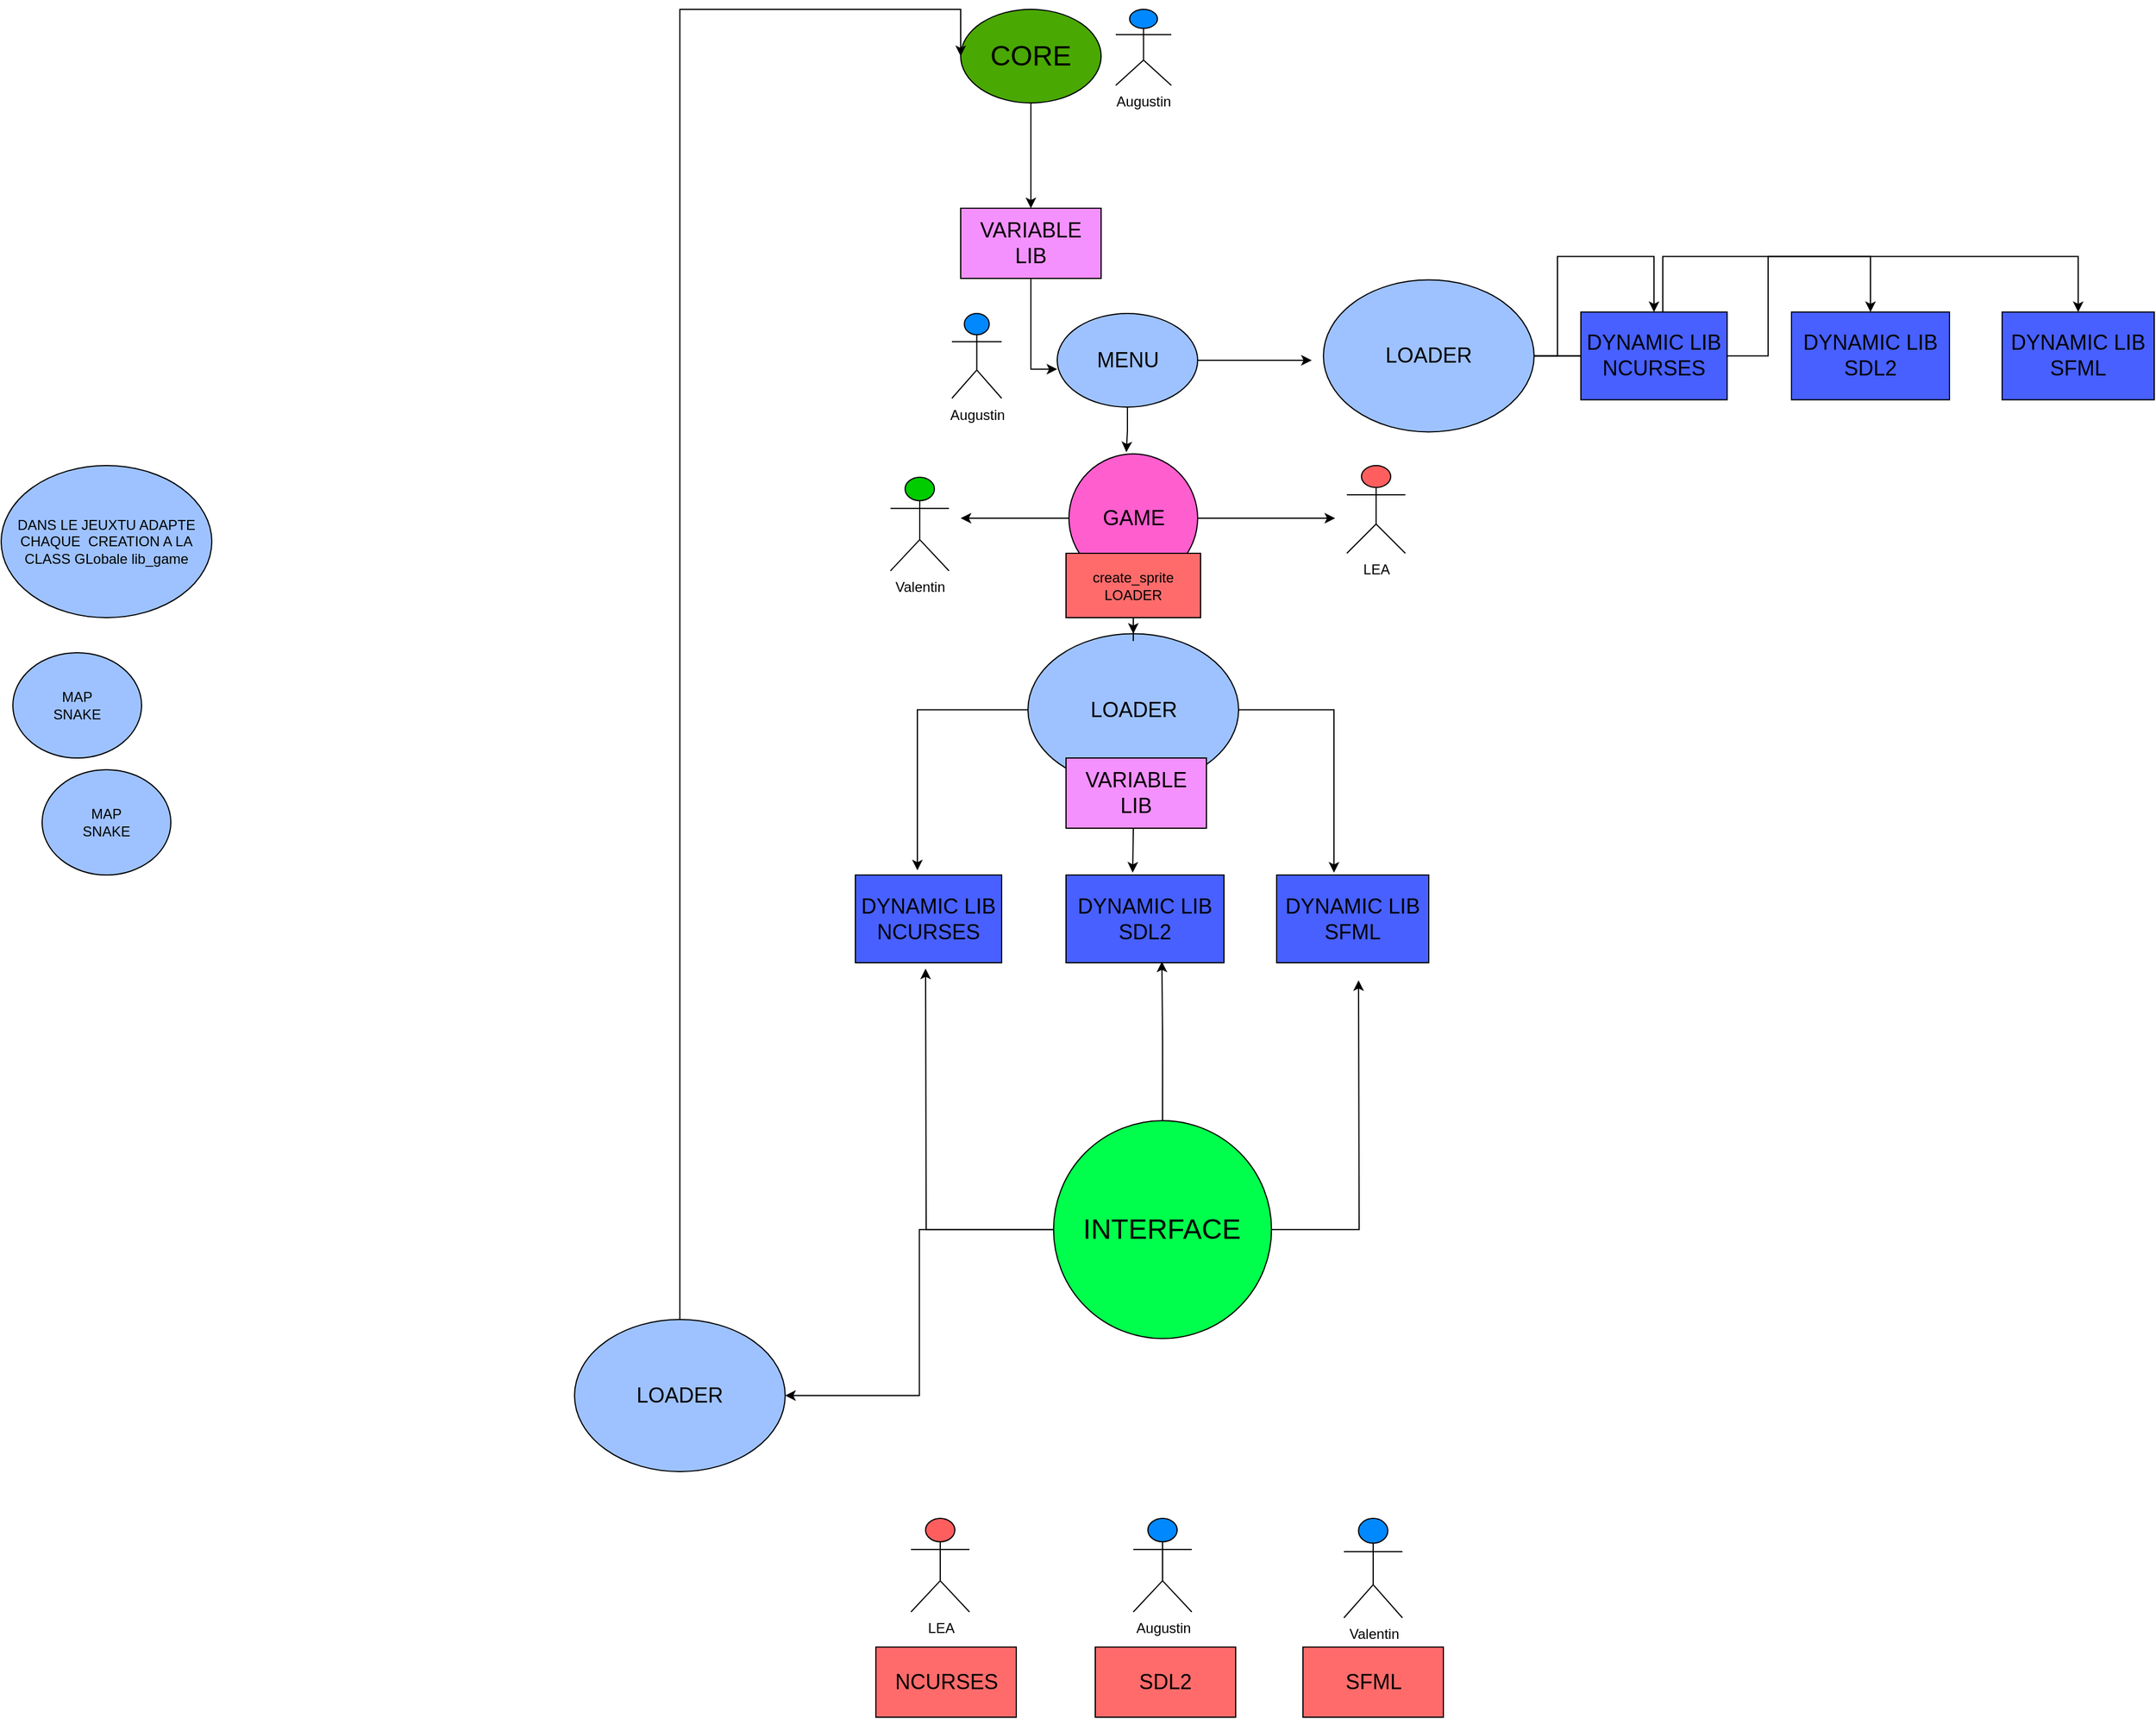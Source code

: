 <mxfile version="24.0.7" type="github">
  <diagram name="Page-1" id="uxXfwcOaLtUjLL9CyZGj">
    <mxGraphModel dx="6250" dy="3595" grid="1" gridSize="10" guides="1" tooltips="1" connect="1" arrows="1" fold="1" page="1" pageScale="1" pageWidth="850" pageHeight="1100" math="0" shadow="0">
      <root>
        <mxCell id="0" />
        <mxCell id="1" parent="0" />
        <mxCell id="rjocITY-BjAMYuqfXkVi-3" value="&lt;font style=&quot;font-size: 18px;&quot;&gt;NCURSES&lt;/font&gt;" style="rounded=0;whiteSpace=wrap;html=1;fillColor=#FF6B6B;" parent="1" vertex="1">
          <mxGeometry x="457.5" y="1240" width="120" height="60" as="geometry" />
        </mxCell>
        <mxCell id="rjocITY-BjAMYuqfXkVi-4" value="&lt;div&gt;&lt;font style=&quot;font-size: 18px;&quot;&gt;SFML&lt;/font&gt;&lt;/div&gt;" style="rounded=0;whiteSpace=wrap;html=1;fillColor=#FF6B6B;" parent="1" vertex="1">
          <mxGeometry x="822.5" y="1240" width="120" height="60" as="geometry" />
        </mxCell>
        <mxCell id="rjocITY-BjAMYuqfXkVi-5" value="&lt;font style=&quot;font-size: 18px;&quot;&gt;SDL2&lt;/font&gt;" style="rounded=0;whiteSpace=wrap;html=1;fillColor=#FF6B6B;" parent="1" vertex="1">
          <mxGeometry x="645" y="1240" width="120" height="60" as="geometry" />
        </mxCell>
        <mxCell id="rjocITY-BjAMYuqfXkVi-26" style="edgeStyle=orthogonalEdgeStyle;rounded=0;orthogonalLoop=1;jettySize=auto;html=1;" parent="1" source="rjocITY-BjAMYuqfXkVi-8" target="rjocITY-BjAMYuqfXkVi-25" edge="1">
          <mxGeometry relative="1" as="geometry" />
        </mxCell>
        <mxCell id="rjocITY-BjAMYuqfXkVi-8" value="&lt;font style=&quot;font-size: 24px;&quot;&gt;CORE&lt;/font&gt;" style="ellipse;whiteSpace=wrap;html=1;fillColor=#4AA802;" parent="1" vertex="1">
          <mxGeometry x="530" y="-160" width="120" height="80" as="geometry" />
        </mxCell>
        <mxCell id="rjocITY-BjAMYuqfXkVi-11" value="&lt;font style=&quot;font-size: 18px;&quot;&gt;DYNAMIC LIB SDL2&lt;/font&gt;" style="rounded=0;whiteSpace=wrap;html=1;fillColor=#4760FF;" parent="1" vertex="1">
          <mxGeometry x="620" y="580" width="135" height="75" as="geometry" />
        </mxCell>
        <mxCell id="rjocITY-BjAMYuqfXkVi-12" value="&lt;font style=&quot;font-size: 18px;&quot;&gt;DYNAMIC LIB NCURSES&lt;/font&gt;" style="rounded=0;whiteSpace=wrap;html=1;fillColor=#4760FF;" parent="1" vertex="1">
          <mxGeometry x="440" y="580" width="125" height="75" as="geometry" />
        </mxCell>
        <mxCell id="rjocITY-BjAMYuqfXkVi-13" value="&lt;div&gt;&lt;font style=&quot;font-size: 18px;&quot;&gt;DYNAMIC LIB &lt;br&gt;&lt;/font&gt;&lt;/div&gt;&lt;div&gt;&lt;font style=&quot;font-size: 18px;&quot;&gt;SFML&lt;br&gt;&lt;/font&gt;&lt;/div&gt;" style="rounded=0;whiteSpace=wrap;html=1;fillColor=#4760FF;" parent="1" vertex="1">
          <mxGeometry x="800" y="580" width="130" height="75" as="geometry" />
        </mxCell>
        <mxCell id="rjocITY-BjAMYuqfXkVi-65" style="edgeStyle=orthogonalEdgeStyle;rounded=0;orthogonalLoop=1;jettySize=auto;html=1;" parent="1" source="rjocITY-BjAMYuqfXkVi-16" edge="1">
          <mxGeometry relative="1" as="geometry">
            <mxPoint x="850" y="275" as="targetPoint" />
          </mxGeometry>
        </mxCell>
        <mxCell id="rjocITY-BjAMYuqfXkVi-71" style="edgeStyle=orthogonalEdgeStyle;rounded=0;orthogonalLoop=1;jettySize=auto;html=1;" parent="1" source="rjocITY-BjAMYuqfXkVi-16" edge="1">
          <mxGeometry relative="1" as="geometry">
            <mxPoint x="530" y="275" as="targetPoint" />
          </mxGeometry>
        </mxCell>
        <mxCell id="rjocITY-BjAMYuqfXkVi-16" value="&lt;font style=&quot;font-size: 18px;&quot;&gt;GAME&lt;/font&gt;" style="ellipse;whiteSpace=wrap;html=1;aspect=fixed;fillColor=#FF5ECF;" parent="1" vertex="1">
          <mxGeometry x="622.5" y="220" width="110" height="110" as="geometry" />
        </mxCell>
        <mxCell id="rjocITY-BjAMYuqfXkVi-25" value="&lt;div&gt;&lt;font style=&quot;font-size: 18px;&quot;&gt;VARIABLE&lt;br&gt;&lt;/font&gt;&lt;/div&gt;&lt;div&gt;&lt;font style=&quot;font-size: 18px;&quot;&gt;LIB&lt;br&gt;&lt;/font&gt;&lt;/div&gt;" style="rounded=0;whiteSpace=wrap;html=1;fillColor=#F491FF;" parent="1" vertex="1">
          <mxGeometry x="530" y="10" width="120" height="60" as="geometry" />
        </mxCell>
        <mxCell id="CzD3i2Qadrxvu6I0S2lp-15" style="edgeStyle=orthogonalEdgeStyle;rounded=0;orthogonalLoop=1;jettySize=auto;html=1;" edge="1" parent="1" source="rjocITY-BjAMYuqfXkVi-35">
          <mxGeometry relative="1" as="geometry">
            <mxPoint x="830" y="140" as="targetPoint" />
          </mxGeometry>
        </mxCell>
        <mxCell id="rjocITY-BjAMYuqfXkVi-35" value="&lt;font style=&quot;font-size: 18px;&quot;&gt;MENU&lt;/font&gt;" style="ellipse;whiteSpace=wrap;html=1;fillColor=#9EC2FF;" parent="1" vertex="1">
          <mxGeometry x="612.5" y="100" width="120" height="80" as="geometry" />
        </mxCell>
        <mxCell id="rjocITY-BjAMYuqfXkVi-44" value="&lt;font style=&quot;font-size: 18px;&quot;&gt;LOADER&lt;/font&gt;" style="ellipse;whiteSpace=wrap;html=1;fillColor=#9EC2FF;" parent="1" vertex="1">
          <mxGeometry x="587.5" y="373.75" width="180" height="130" as="geometry" />
        </mxCell>
        <mxCell id="rjocITY-BjAMYuqfXkVi-48" value="&lt;div&gt;DANS LE JEUXTU ADAPTE CHAQUE&amp;nbsp; CREATION A LA CLASS GLobale lib_game&lt;br&gt;&lt;/div&gt;" style="ellipse;whiteSpace=wrap;html=1;fillColor=#9EC2FF;" parent="1" vertex="1">
          <mxGeometry x="-290" y="230" width="180" height="130" as="geometry" />
        </mxCell>
        <mxCell id="rjocITY-BjAMYuqfXkVi-58" style="edgeStyle=orthogonalEdgeStyle;rounded=0;orthogonalLoop=1;jettySize=auto;html=1;" parent="1" source="rjocITY-BjAMYuqfXkVi-54" target="rjocITY-BjAMYuqfXkVi-44" edge="1">
          <mxGeometry relative="1" as="geometry" />
        </mxCell>
        <mxCell id="rjocITY-BjAMYuqfXkVi-54" value="create_sprite LOADER" style="rounded=0;whiteSpace=wrap;html=1;fillColor=#FF6B6B;" parent="1" vertex="1">
          <mxGeometry x="620" y="305" width="115" height="55" as="geometry" />
        </mxCell>
        <mxCell id="rjocITY-BjAMYuqfXkVi-60" style="edgeStyle=orthogonalEdgeStyle;rounded=0;orthogonalLoop=1;jettySize=auto;html=1;entryX=0.377;entryY=-0.027;entryDx=0;entryDy=0;entryPerimeter=0;" parent="1" source="rjocITY-BjAMYuqfXkVi-44" target="rjocITY-BjAMYuqfXkVi-13" edge="1">
          <mxGeometry relative="1" as="geometry" />
        </mxCell>
        <mxCell id="rjocITY-BjAMYuqfXkVi-61" style="edgeStyle=orthogonalEdgeStyle;rounded=0;orthogonalLoop=1;jettySize=auto;html=1;entryX=0.424;entryY=-0.053;entryDx=0;entryDy=0;entryPerimeter=0;" parent="1" source="rjocITY-BjAMYuqfXkVi-44" target="rjocITY-BjAMYuqfXkVi-12" edge="1">
          <mxGeometry relative="1" as="geometry" />
        </mxCell>
        <mxCell id="rjocITY-BjAMYuqfXkVi-62" value="&lt;div&gt;MAP &lt;br&gt;&lt;/div&gt;&lt;div&gt;SNAKE&lt;br&gt;&lt;/div&gt;" style="ellipse;whiteSpace=wrap;html=1;fillColor=#9EC2FF;" parent="1" vertex="1">
          <mxGeometry x="-255" y="490" width="110" height="90" as="geometry" />
        </mxCell>
        <mxCell id="rjocITY-BjAMYuqfXkVi-64" value="&lt;div&gt;MAP &lt;br&gt;&lt;/div&gt;&lt;div&gt;SNAKE&lt;br&gt;&lt;/div&gt;" style="ellipse;whiteSpace=wrap;html=1;fillColor=#9EC2FF;" parent="1" vertex="1">
          <mxGeometry x="-280" y="390" width="110" height="90" as="geometry" />
        </mxCell>
        <mxCell id="rjocITY-BjAMYuqfXkVi-66" value="LEA" style="shape=umlActor;verticalLabelPosition=bottom;verticalAlign=top;html=1;outlineConnect=0;fillColor=#FF5E5E;" parent="1" vertex="1">
          <mxGeometry x="860" y="230" width="50" height="75" as="geometry" />
        </mxCell>
        <mxCell id="rjocITY-BjAMYuqfXkVi-67" value="Valentin" style="shape=umlActor;verticalLabelPosition=bottom;verticalAlign=top;html=1;outlineConnect=0;fillColor=#00CC00;" parent="1" vertex="1">
          <mxGeometry x="470" y="240" width="50" height="80" as="geometry" />
        </mxCell>
        <mxCell id="rjocITY-BjAMYuqfXkVi-72" value="Augustin" style="shape=umlActor;verticalLabelPosition=bottom;verticalAlign=top;html=1;outlineConnect=0;fillColor=#0088FF;" parent="1" vertex="1">
          <mxGeometry x="677.5" y="1130" width="50" height="80" as="geometry" />
        </mxCell>
        <mxCell id="rjocITY-BjAMYuqfXkVi-73" value="Augustin" style="shape=umlActor;verticalLabelPosition=bottom;verticalAlign=top;html=1;outlineConnect=0;fillColor=#0088FF;" parent="1" vertex="1">
          <mxGeometry x="522.5" y="100" width="42.5" height="72.5" as="geometry" />
        </mxCell>
        <mxCell id="rjocITY-BjAMYuqfXkVi-74" value="Augustin" style="shape=umlActor;verticalLabelPosition=bottom;verticalAlign=top;html=1;outlineConnect=0;fillColor=#0088FF;" parent="1" vertex="1">
          <mxGeometry x="662.5" y="-160" width="47.5" height="65" as="geometry" />
        </mxCell>
        <mxCell id="rjocITY-BjAMYuqfXkVi-75" style="edgeStyle=orthogonalEdgeStyle;rounded=0;orthogonalLoop=1;jettySize=auto;html=1;entryX=0;entryY=0.595;entryDx=0;entryDy=0;entryPerimeter=0;" parent="1" source="rjocITY-BjAMYuqfXkVi-25" target="rjocITY-BjAMYuqfXkVi-35" edge="1">
          <mxGeometry relative="1" as="geometry" />
        </mxCell>
        <mxCell id="rjocITY-BjAMYuqfXkVi-81" value="LEA" style="shape=umlActor;verticalLabelPosition=bottom;verticalAlign=top;html=1;outlineConnect=0;fillColor=#FF5E5E;" parent="1" vertex="1">
          <mxGeometry x="487.5" y="1130" width="50" height="80" as="geometry" />
        </mxCell>
        <mxCell id="rjocITY-BjAMYuqfXkVi-86" value="Valentin" style="shape=umlActor;verticalLabelPosition=bottom;verticalAlign=top;html=1;outlineConnect=0;fillColor=#0088FF;" parent="1" vertex="1">
          <mxGeometry x="857.5" y="1130" width="50" height="85" as="geometry" />
        </mxCell>
        <mxCell id="rjocITY-BjAMYuqfXkVi-91" style="edgeStyle=orthogonalEdgeStyle;rounded=0;orthogonalLoop=1;jettySize=auto;html=1;entryX=0.422;entryY=-0.027;entryDx=0;entryDy=0;entryPerimeter=0;" parent="1" source="rjocITY-BjAMYuqfXkVi-44" target="rjocITY-BjAMYuqfXkVi-11" edge="1">
          <mxGeometry relative="1" as="geometry" />
        </mxCell>
        <mxCell id="rjocITY-BjAMYuqfXkVi-50" value="&lt;div&gt;&lt;font style=&quot;font-size: 18px;&quot;&gt;VARIABLE&lt;br&gt;&lt;/font&gt;&lt;/div&gt;&lt;div&gt;&lt;font style=&quot;font-size: 18px;&quot;&gt;LIB&lt;br&gt;&lt;/font&gt;&lt;/div&gt;" style="rounded=0;whiteSpace=wrap;html=1;fillColor=#F491FF;" parent="1" vertex="1">
          <mxGeometry x="620" y="480" width="120" height="60" as="geometry" />
        </mxCell>
        <mxCell id="rjocITY-BjAMYuqfXkVi-93" style="edgeStyle=orthogonalEdgeStyle;rounded=0;orthogonalLoop=1;jettySize=auto;html=1;entryX=0.446;entryY=-0.013;entryDx=0;entryDy=0;entryPerimeter=0;" parent="1" source="rjocITY-BjAMYuqfXkVi-35" target="rjocITY-BjAMYuqfXkVi-16" edge="1">
          <mxGeometry relative="1" as="geometry" />
        </mxCell>
        <mxCell id="CzD3i2Qadrxvu6I0S2lp-6" style="edgeStyle=orthogonalEdgeStyle;rounded=0;orthogonalLoop=1;jettySize=auto;html=1;" edge="1" parent="1" source="CzD3i2Qadrxvu6I0S2lp-1">
          <mxGeometry relative="1" as="geometry">
            <mxPoint x="500" y="660" as="targetPoint" />
          </mxGeometry>
        </mxCell>
        <mxCell id="CzD3i2Qadrxvu6I0S2lp-7" style="edgeStyle=orthogonalEdgeStyle;rounded=0;orthogonalLoop=1;jettySize=auto;html=1;" edge="1" parent="1" source="CzD3i2Qadrxvu6I0S2lp-1">
          <mxGeometry relative="1" as="geometry">
            <mxPoint x="870" y="670" as="targetPoint" />
          </mxGeometry>
        </mxCell>
        <mxCell id="CzD3i2Qadrxvu6I0S2lp-11" style="edgeStyle=orthogonalEdgeStyle;rounded=0;orthogonalLoop=1;jettySize=auto;html=1;entryX=1;entryY=0.5;entryDx=0;entryDy=0;" edge="1" parent="1" source="CzD3i2Qadrxvu6I0S2lp-1" target="CzD3i2Qadrxvu6I0S2lp-10">
          <mxGeometry relative="1" as="geometry" />
        </mxCell>
        <mxCell id="CzD3i2Qadrxvu6I0S2lp-1" value="&lt;font style=&quot;font-size: 24px;&quot;&gt;INTERFACE&lt;/font&gt;" style="ellipse;whiteSpace=wrap;html=1;aspect=fixed;fillColor=#00FF4C;" vertex="1" parent="1">
          <mxGeometry x="609.38" y="790" width="186.25" height="186.25" as="geometry" />
        </mxCell>
        <mxCell id="CzD3i2Qadrxvu6I0S2lp-8" style="edgeStyle=orthogonalEdgeStyle;rounded=0;orthogonalLoop=1;jettySize=auto;html=1;entryX=0.607;entryY=0.987;entryDx=0;entryDy=0;entryPerimeter=0;" edge="1" parent="1" source="CzD3i2Qadrxvu6I0S2lp-1" target="rjocITY-BjAMYuqfXkVi-11">
          <mxGeometry relative="1" as="geometry" />
        </mxCell>
        <mxCell id="CzD3i2Qadrxvu6I0S2lp-12" style="edgeStyle=orthogonalEdgeStyle;rounded=0;orthogonalLoop=1;jettySize=auto;html=1;entryX=0;entryY=0.5;entryDx=0;entryDy=0;" edge="1" parent="1" source="CzD3i2Qadrxvu6I0S2lp-10" target="rjocITY-BjAMYuqfXkVi-8">
          <mxGeometry relative="1" as="geometry">
            <mxPoint x="270" y="-160" as="targetPoint" />
            <Array as="points">
              <mxPoint x="290" y="-160" />
              <mxPoint x="530" y="-160" />
            </Array>
          </mxGeometry>
        </mxCell>
        <mxCell id="CzD3i2Qadrxvu6I0S2lp-10" value="&lt;font style=&quot;font-size: 18px;&quot;&gt;LOADER&lt;/font&gt;" style="ellipse;whiteSpace=wrap;html=1;fillColor=#9EC2FF;" vertex="1" parent="1">
          <mxGeometry x="200" y="960" width="180" height="130" as="geometry" />
        </mxCell>
        <mxCell id="CzD3i2Qadrxvu6I0S2lp-20" style="edgeStyle=orthogonalEdgeStyle;rounded=0;orthogonalLoop=1;jettySize=auto;html=1;entryX=0.5;entryY=0;entryDx=0;entryDy=0;" edge="1" parent="1" source="CzD3i2Qadrxvu6I0S2lp-14" target="CzD3i2Qadrxvu6I0S2lp-18">
          <mxGeometry relative="1" as="geometry" />
        </mxCell>
        <mxCell id="CzD3i2Qadrxvu6I0S2lp-21" style="edgeStyle=orthogonalEdgeStyle;rounded=0;orthogonalLoop=1;jettySize=auto;html=1;entryX=0.5;entryY=0;entryDx=0;entryDy=0;" edge="1" parent="1" source="CzD3i2Qadrxvu6I0S2lp-14" target="CzD3i2Qadrxvu6I0S2lp-17">
          <mxGeometry relative="1" as="geometry" />
        </mxCell>
        <mxCell id="CzD3i2Qadrxvu6I0S2lp-22" style="edgeStyle=orthogonalEdgeStyle;rounded=0;orthogonalLoop=1;jettySize=auto;html=1;entryX=0.5;entryY=0;entryDx=0;entryDy=0;" edge="1" parent="1" source="CzD3i2Qadrxvu6I0S2lp-14" target="CzD3i2Qadrxvu6I0S2lp-19">
          <mxGeometry relative="1" as="geometry" />
        </mxCell>
        <mxCell id="CzD3i2Qadrxvu6I0S2lp-14" value="&lt;font style=&quot;font-size: 18px;&quot;&gt;LOADER&lt;/font&gt;" style="ellipse;whiteSpace=wrap;html=1;fillColor=#9EC2FF;" vertex="1" parent="1">
          <mxGeometry x="840" y="71.25" width="180" height="130" as="geometry" />
        </mxCell>
        <mxCell id="CzD3i2Qadrxvu6I0S2lp-17" value="&lt;font style=&quot;font-size: 18px;&quot;&gt;DYNAMIC LIB SDL2&lt;/font&gt;" style="rounded=0;whiteSpace=wrap;html=1;fillColor=#4760FF;" vertex="1" parent="1">
          <mxGeometry x="1240" y="98.75" width="135" height="75" as="geometry" />
        </mxCell>
        <mxCell id="CzD3i2Qadrxvu6I0S2lp-18" value="&lt;font style=&quot;font-size: 18px;&quot;&gt;DYNAMIC LIB NCURSES&lt;/font&gt;" style="rounded=0;whiteSpace=wrap;html=1;fillColor=#4760FF;" vertex="1" parent="1">
          <mxGeometry x="1060" y="98.75" width="125" height="75" as="geometry" />
        </mxCell>
        <mxCell id="CzD3i2Qadrxvu6I0S2lp-19" value="&lt;div&gt;&lt;font style=&quot;font-size: 18px;&quot;&gt;DYNAMIC LIB &lt;br&gt;&lt;/font&gt;&lt;/div&gt;&lt;div&gt;&lt;font style=&quot;font-size: 18px;&quot;&gt;SFML&lt;br&gt;&lt;/font&gt;&lt;/div&gt;" style="rounded=0;whiteSpace=wrap;html=1;fillColor=#4760FF;" vertex="1" parent="1">
          <mxGeometry x="1420" y="98.75" width="130" height="75" as="geometry" />
        </mxCell>
      </root>
    </mxGraphModel>
  </diagram>
</mxfile>
